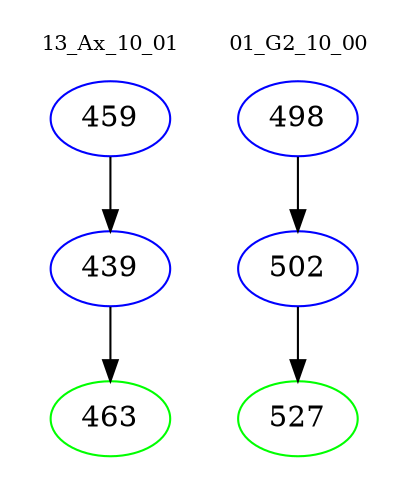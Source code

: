 digraph{
subgraph cluster_0 {
color = white
label = "13_Ax_10_01";
fontsize=10;
T0_459 [label="459", color="blue"]
T0_459 -> T0_439 [color="black"]
T0_439 [label="439", color="blue"]
T0_439 -> T0_463 [color="black"]
T0_463 [label="463", color="green"]
}
subgraph cluster_1 {
color = white
label = "01_G2_10_00";
fontsize=10;
T1_498 [label="498", color="blue"]
T1_498 -> T1_502 [color="black"]
T1_502 [label="502", color="blue"]
T1_502 -> T1_527 [color="black"]
T1_527 [label="527", color="green"]
}
}

